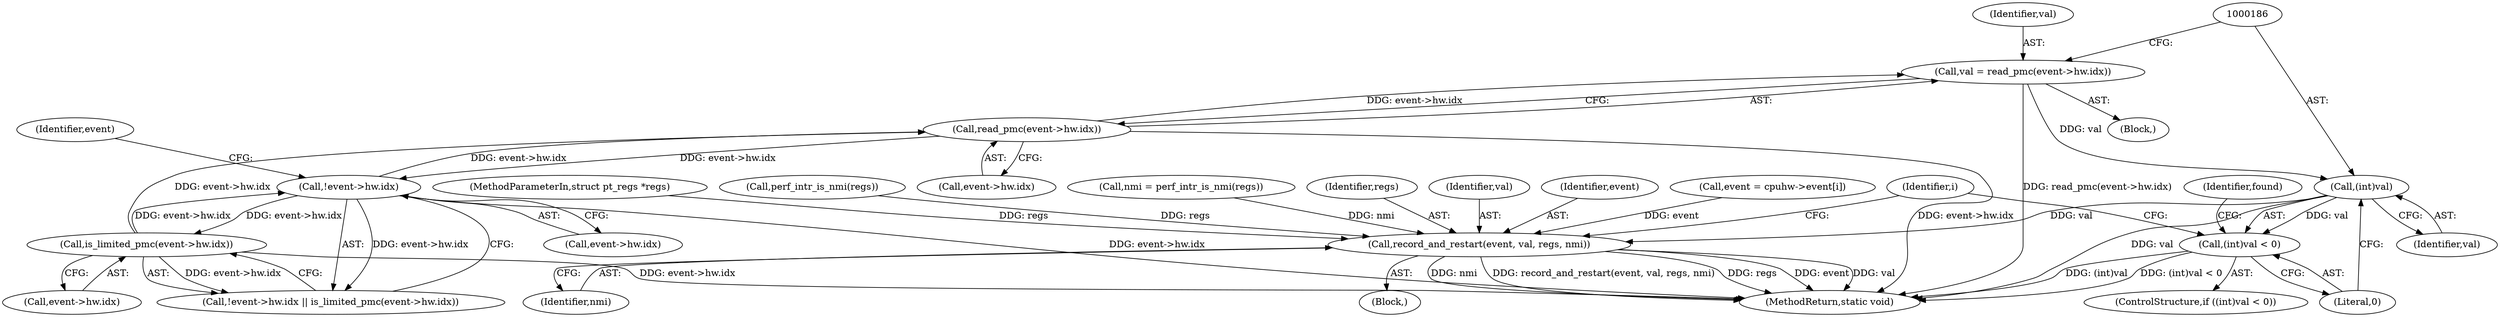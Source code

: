 digraph "0_linux_a8b0ca17b80e92faab46ee7179ba9e99ccb61233_15@API" {
"1000175" [label="(Call,val = read_pmc(event->hw.idx))"];
"1000177" [label="(Call,read_pmc(event->hw.idx))"];
"1000168" [label="(Call,is_limited_pmc(event->hw.idx))"];
"1000162" [label="(Call,!event->hw.idx)"];
"1000185" [label="(Call,(int)val)"];
"1000184" [label="(Call,(int)val < 0)"];
"1000193" [label="(Call,record_and_restart(event, val, regs, nmi))"];
"1000191" [label="(Identifier,found)"];
"1000197" [label="(Identifier,nmi)"];
"1000177" [label="(Call,read_pmc(event->hw.idx))"];
"1000176" [label="(Identifier,val)"];
"1000183" [label="(ControlStructure,if ((int)val < 0))"];
"1000169" [label="(Call,event->hw.idx)"];
"1000195" [label="(Identifier,val)"];
"1000194" [label="(Identifier,event)"];
"1000152" [label="(Block,)"];
"1000187" [label="(Identifier,val)"];
"1000151" [label="(Identifier,i)"];
"1000193" [label="(Call,record_and_restart(event, val, regs, nmi))"];
"1000171" [label="(Identifier,event)"];
"1000178" [label="(Call,event->hw.idx)"];
"1000246" [label="(MethodReturn,static void)"];
"1000162" [label="(Call,!event->hw.idx)"];
"1000153" [label="(Call,event = cpuhw->event[i])"];
"1000185" [label="(Call,(int)val)"];
"1000188" [label="(Literal,0)"];
"1000104" [label="(MethodParameterIn,struct pt_regs *regs)"];
"1000161" [label="(Call,!event->hw.idx || is_limited_pmc(event->hw.idx))"];
"1000134" [label="(Call,perf_intr_is_nmi(regs))"];
"1000132" [label="(Call,nmi = perf_intr_is_nmi(regs))"];
"1000184" [label="(Call,(int)val < 0)"];
"1000196" [label="(Identifier,regs)"];
"1000189" [label="(Block,)"];
"1000175" [label="(Call,val = read_pmc(event->hw.idx))"];
"1000168" [label="(Call,is_limited_pmc(event->hw.idx))"];
"1000163" [label="(Call,event->hw.idx)"];
"1000175" -> "1000152"  [label="AST: "];
"1000175" -> "1000177"  [label="CFG: "];
"1000176" -> "1000175"  [label="AST: "];
"1000177" -> "1000175"  [label="AST: "];
"1000186" -> "1000175"  [label="CFG: "];
"1000175" -> "1000246"  [label="DDG: read_pmc(event->hw.idx)"];
"1000177" -> "1000175"  [label="DDG: event->hw.idx"];
"1000175" -> "1000185"  [label="DDG: val"];
"1000177" -> "1000178"  [label="CFG: "];
"1000178" -> "1000177"  [label="AST: "];
"1000177" -> "1000246"  [label="DDG: event->hw.idx"];
"1000177" -> "1000162"  [label="DDG: event->hw.idx"];
"1000168" -> "1000177"  [label="DDG: event->hw.idx"];
"1000162" -> "1000177"  [label="DDG: event->hw.idx"];
"1000168" -> "1000161"  [label="AST: "];
"1000168" -> "1000169"  [label="CFG: "];
"1000169" -> "1000168"  [label="AST: "];
"1000161" -> "1000168"  [label="CFG: "];
"1000168" -> "1000246"  [label="DDG: event->hw.idx"];
"1000168" -> "1000162"  [label="DDG: event->hw.idx"];
"1000168" -> "1000161"  [label="DDG: event->hw.idx"];
"1000162" -> "1000168"  [label="DDG: event->hw.idx"];
"1000162" -> "1000161"  [label="AST: "];
"1000162" -> "1000163"  [label="CFG: "];
"1000163" -> "1000162"  [label="AST: "];
"1000171" -> "1000162"  [label="CFG: "];
"1000161" -> "1000162"  [label="CFG: "];
"1000162" -> "1000246"  [label="DDG: event->hw.idx"];
"1000162" -> "1000161"  [label="DDG: event->hw.idx"];
"1000185" -> "1000184"  [label="AST: "];
"1000185" -> "1000187"  [label="CFG: "];
"1000186" -> "1000185"  [label="AST: "];
"1000187" -> "1000185"  [label="AST: "];
"1000188" -> "1000185"  [label="CFG: "];
"1000185" -> "1000246"  [label="DDG: val"];
"1000185" -> "1000184"  [label="DDG: val"];
"1000185" -> "1000193"  [label="DDG: val"];
"1000184" -> "1000183"  [label="AST: "];
"1000184" -> "1000188"  [label="CFG: "];
"1000188" -> "1000184"  [label="AST: "];
"1000191" -> "1000184"  [label="CFG: "];
"1000151" -> "1000184"  [label="CFG: "];
"1000184" -> "1000246"  [label="DDG: (int)val"];
"1000184" -> "1000246"  [label="DDG: (int)val < 0"];
"1000193" -> "1000189"  [label="AST: "];
"1000193" -> "1000197"  [label="CFG: "];
"1000194" -> "1000193"  [label="AST: "];
"1000195" -> "1000193"  [label="AST: "];
"1000196" -> "1000193"  [label="AST: "];
"1000197" -> "1000193"  [label="AST: "];
"1000151" -> "1000193"  [label="CFG: "];
"1000193" -> "1000246"  [label="DDG: event"];
"1000193" -> "1000246"  [label="DDG: val"];
"1000193" -> "1000246"  [label="DDG: nmi"];
"1000193" -> "1000246"  [label="DDG: record_and_restart(event, val, regs, nmi)"];
"1000193" -> "1000246"  [label="DDG: regs"];
"1000153" -> "1000193"  [label="DDG: event"];
"1000134" -> "1000193"  [label="DDG: regs"];
"1000104" -> "1000193"  [label="DDG: regs"];
"1000132" -> "1000193"  [label="DDG: nmi"];
}
